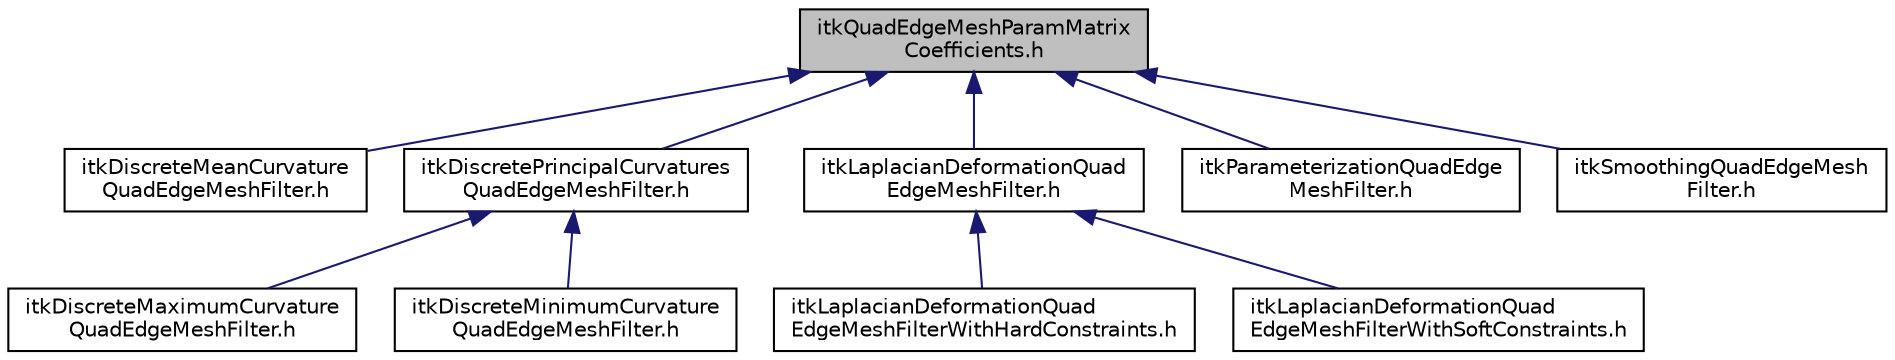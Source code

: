 digraph "itkQuadEdgeMeshParamMatrixCoefficients.h"
{
 // LATEX_PDF_SIZE
  edge [fontname="Helvetica",fontsize="10",labelfontname="Helvetica",labelfontsize="10"];
  node [fontname="Helvetica",fontsize="10",shape=record];
  Node1 [label="itkQuadEdgeMeshParamMatrix\lCoefficients.h",height=0.2,width=0.4,color="black", fillcolor="grey75", style="filled", fontcolor="black",tooltip=" "];
  Node1 -> Node2 [dir="back",color="midnightblue",fontsize="10",style="solid",fontname="Helvetica"];
  Node2 [label="itkDiscreteMeanCurvature\lQuadEdgeMeshFilter.h",height=0.2,width=0.4,color="black", fillcolor="white", style="filled",URL="$itkDiscreteMeanCurvatureQuadEdgeMeshFilter_8h.html",tooltip=" "];
  Node1 -> Node3 [dir="back",color="midnightblue",fontsize="10",style="solid",fontname="Helvetica"];
  Node3 [label="itkDiscretePrincipalCurvatures\lQuadEdgeMeshFilter.h",height=0.2,width=0.4,color="black", fillcolor="white", style="filled",URL="$itkDiscretePrincipalCurvaturesQuadEdgeMeshFilter_8h.html",tooltip=" "];
  Node3 -> Node4 [dir="back",color="midnightblue",fontsize="10",style="solid",fontname="Helvetica"];
  Node4 [label="itkDiscreteMaximumCurvature\lQuadEdgeMeshFilter.h",height=0.2,width=0.4,color="black", fillcolor="white", style="filled",URL="$itkDiscreteMaximumCurvatureQuadEdgeMeshFilter_8h.html",tooltip=" "];
  Node3 -> Node5 [dir="back",color="midnightblue",fontsize="10",style="solid",fontname="Helvetica"];
  Node5 [label="itkDiscreteMinimumCurvature\lQuadEdgeMeshFilter.h",height=0.2,width=0.4,color="black", fillcolor="white", style="filled",URL="$itkDiscreteMinimumCurvatureQuadEdgeMeshFilter_8h.html",tooltip=" "];
  Node1 -> Node6 [dir="back",color="midnightblue",fontsize="10",style="solid",fontname="Helvetica"];
  Node6 [label="itkLaplacianDeformationQuad\lEdgeMeshFilter.h",height=0.2,width=0.4,color="black", fillcolor="white", style="filled",URL="$itkLaplacianDeformationQuadEdgeMeshFilter_8h.html",tooltip=" "];
  Node6 -> Node7 [dir="back",color="midnightblue",fontsize="10",style="solid",fontname="Helvetica"];
  Node7 [label="itkLaplacianDeformationQuad\lEdgeMeshFilterWithHardConstraints.h",height=0.2,width=0.4,color="black", fillcolor="white", style="filled",URL="$itkLaplacianDeformationQuadEdgeMeshFilterWithHardConstraints_8h.html",tooltip=" "];
  Node6 -> Node8 [dir="back",color="midnightblue",fontsize="10",style="solid",fontname="Helvetica"];
  Node8 [label="itkLaplacianDeformationQuad\lEdgeMeshFilterWithSoftConstraints.h",height=0.2,width=0.4,color="black", fillcolor="white", style="filled",URL="$itkLaplacianDeformationQuadEdgeMeshFilterWithSoftConstraints_8h.html",tooltip=" "];
  Node1 -> Node9 [dir="back",color="midnightblue",fontsize="10",style="solid",fontname="Helvetica"];
  Node9 [label="itkParameterizationQuadEdge\lMeshFilter.h",height=0.2,width=0.4,color="black", fillcolor="white", style="filled",URL="$itkParameterizationQuadEdgeMeshFilter_8h.html",tooltip=" "];
  Node1 -> Node10 [dir="back",color="midnightblue",fontsize="10",style="solid",fontname="Helvetica"];
  Node10 [label="itkSmoothingQuadEdgeMesh\lFilter.h",height=0.2,width=0.4,color="black", fillcolor="white", style="filled",URL="$itkSmoothingQuadEdgeMeshFilter_8h.html",tooltip=" "];
}
